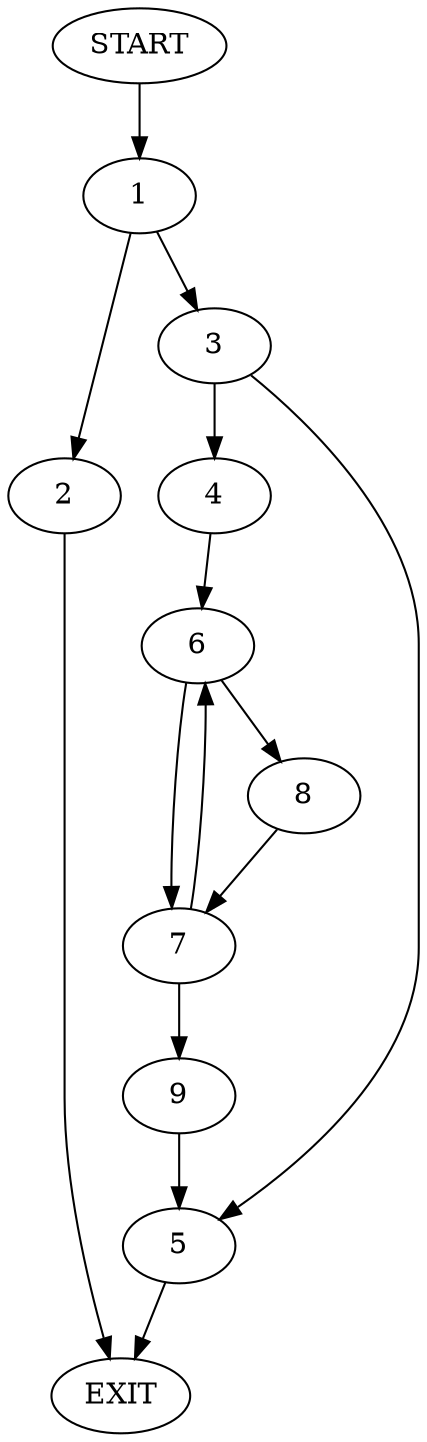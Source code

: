 digraph {
0 [label="START"]
10 [label="EXIT"]
0 -> 1
1 -> 2
1 -> 3
2 -> 10
3 -> 4
3 -> 5
5 -> 10
4 -> 6
6 -> 7
6 -> 8
7 -> 6
7 -> 9
8 -> 7
9 -> 5
}
